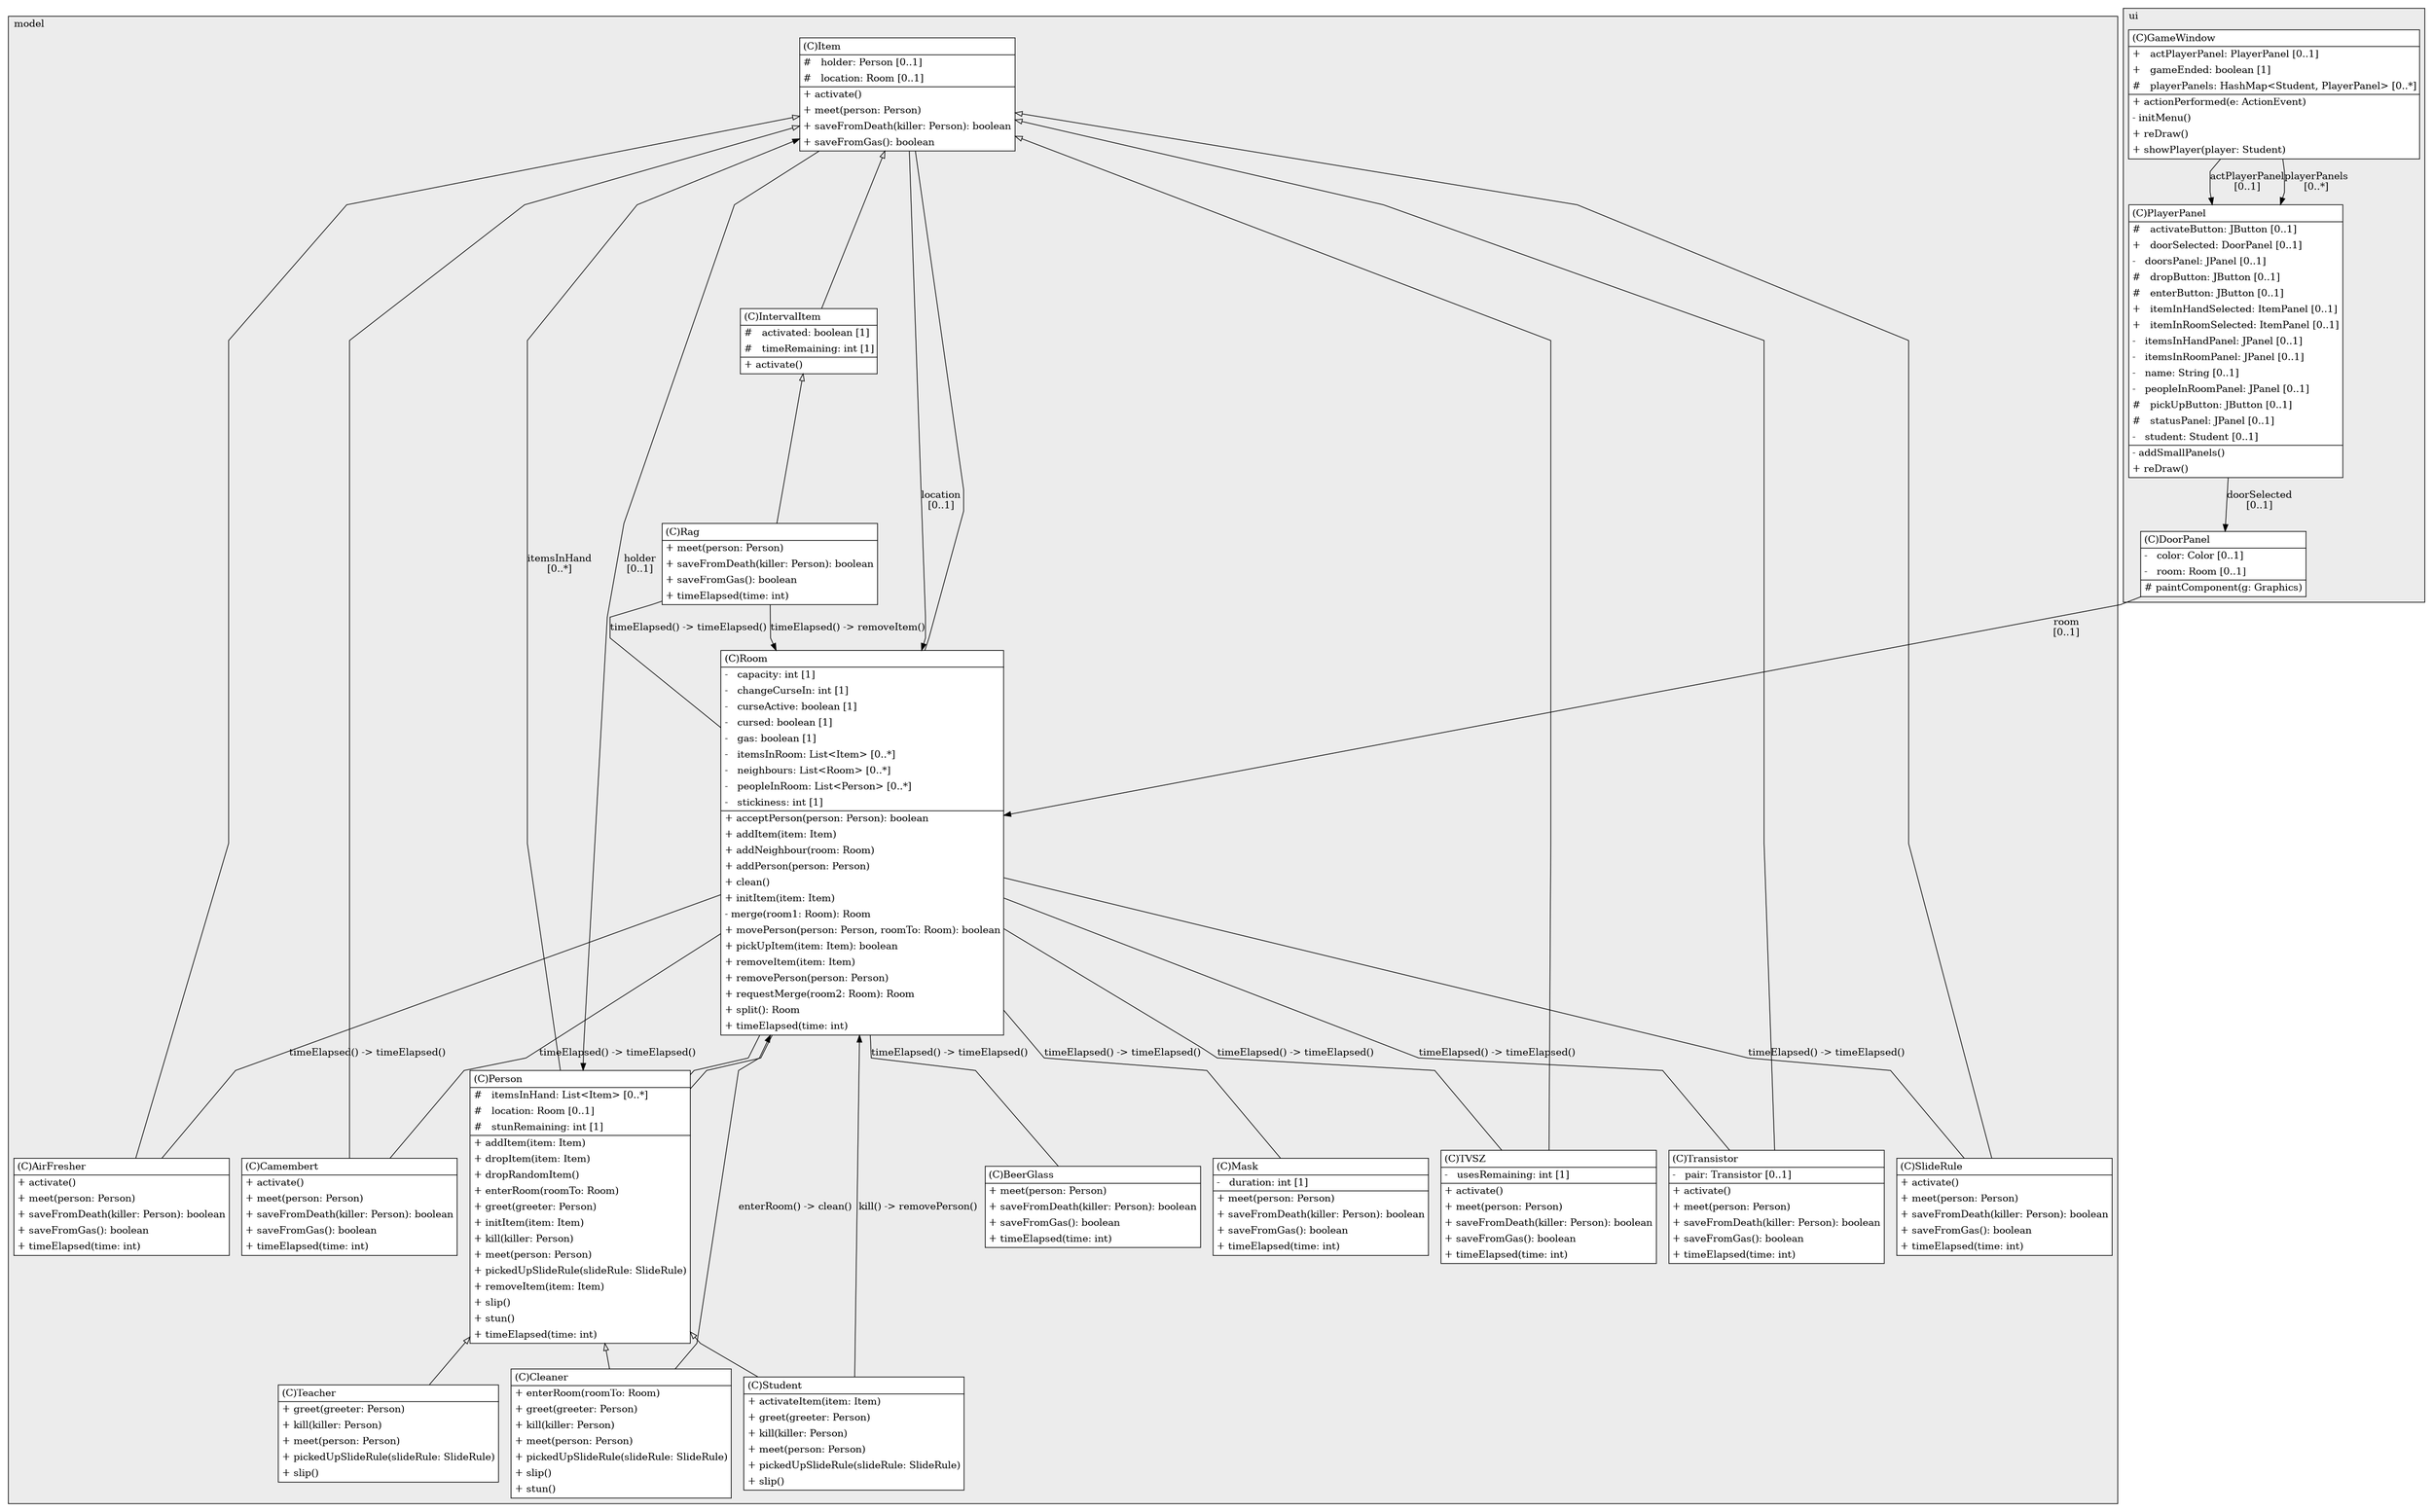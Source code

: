@startuml

/' diagram meta data start
config=StructureConfiguration;
{
  "projectClassification": {
    "searchMode": "OpenProject", // OpenProject, AllProjects
    "includedProjects": "",
    "pathEndKeywords": "*.impl",
    "isClientPath": "",
    "isClientName": "",
    "isTestPath": "",
    "isTestName": "",
    "isMappingPath": "",
    "isMappingName": "",
    "isDataAccessPath": "",
    "isDataAccessName": "",
    "isDataStructurePath": "",
    "isDataStructureName": "",
    "isInterfaceStructuresPath": "",
    "isInterfaceStructuresName": "",
    "isEntryPointPath": "",
    "isEntryPointName": "",
    "treatFinalFieldsAsMandatory": false
  },
  "graphRestriction": {
    "classPackageExcludeFilter": "",
    "classPackageIncludeFilter": "",
    "classNameExcludeFilter": "",
    "classNameIncludeFilter": "",
    "methodNameExcludeFilter": "",
    "methodNameIncludeFilter": "",
    "removeByInheritance": "", // inheritance/annotation based filtering is done in a second step
    "removeByAnnotation": "",
    "removeByClassPackage": "", // cleanup the graph after inheritance/annotation based filtering is done
    "removeByClassName": "",
    "cutMappings": false,
    "cutEnum": true,
    "cutTests": true,
    "cutClient": true,
    "cutDataAccess": false,
    "cutInterfaceStructures": false,
    "cutDataStructures": false,
    "cutGetterAndSetter": true,
    "cutConstructors": true
  },
  "graphTraversal": {
    "forwardDepth": 6,
    "backwardDepth": 6,
    "classPackageExcludeFilter": "",
    "classPackageIncludeFilter": "",
    "classNameExcludeFilter": "",
    "classNameIncludeFilter": "",
    "methodNameExcludeFilter": "",
    "methodNameIncludeFilter": "",
    "hideMappings": false,
    "hideDataStructures": false,
    "hidePrivateMethods": true,
    "hideInterfaceCalls": true, // indirection: implementation -> interface (is hidden) -> implementation
    "onlyShowApplicationEntryPoints": false, // root node is included
    "useMethodCallsForStructureDiagram": "ForwardOnly" // ForwardOnly, BothDirections, No
  },
  "details": {
    "aggregation": "GroupByClass", // ByClass, GroupByClass, None
    "showClassGenericTypes": true,
    "showMethods": true,
    "showMethodParameterNames": true,
    "showMethodParameterTypes": true,
    "showMethodReturnType": true,
    "showPackageLevels": 2,
    "showDetailedClassStructure": true
  },
  "rootClass": "ui.DoorPanel",
  "extensionCallbackMethod": "" // qualified.class.name#methodName - signature: public static String method(String)
}
diagram meta data end '/



digraph g {
    rankdir="TB"
    splines=polyline
    

'nodes 
subgraph cluster_104069929 { 
   	label=model
	labeljust=l
	fillcolor="#ececec"
	style=filled
   
   AirFresher104069929[
	label=<<TABLE BORDER="1" CELLBORDER="0" CELLPADDING="4" CELLSPACING="0">
<TR><TD ALIGN="LEFT" >(C)AirFresher</TD></TR>
<HR/>
<TR><TD ALIGN="LEFT" >+ activate()</TD></TR>
<TR><TD ALIGN="LEFT" >+ meet(person: Person)</TD></TR>
<TR><TD ALIGN="LEFT" >+ saveFromDeath(killer: Person): boolean</TD></TR>
<TR><TD ALIGN="LEFT" >+ saveFromGas(): boolean</TD></TR>
<TR><TD ALIGN="LEFT" >+ timeElapsed(time: int)</TD></TR>
</TABLE>>
	style=filled
	margin=0
	shape=plaintext
	fillcolor="#FFFFFF"
];

BeerGlass104069929[
	label=<<TABLE BORDER="1" CELLBORDER="0" CELLPADDING="4" CELLSPACING="0">
<TR><TD ALIGN="LEFT" >(C)BeerGlass</TD></TR>
<HR/>
<TR><TD ALIGN="LEFT" >+ meet(person: Person)</TD></TR>
<TR><TD ALIGN="LEFT" >+ saveFromDeath(killer: Person): boolean</TD></TR>
<TR><TD ALIGN="LEFT" >+ saveFromGas(): boolean</TD></TR>
<TR><TD ALIGN="LEFT" >+ timeElapsed(time: int)</TD></TR>
</TABLE>>
	style=filled
	margin=0
	shape=plaintext
	fillcolor="#FFFFFF"
];

Camembert104069929[
	label=<<TABLE BORDER="1" CELLBORDER="0" CELLPADDING="4" CELLSPACING="0">
<TR><TD ALIGN="LEFT" >(C)Camembert</TD></TR>
<HR/>
<TR><TD ALIGN="LEFT" >+ activate()</TD></TR>
<TR><TD ALIGN="LEFT" >+ meet(person: Person)</TD></TR>
<TR><TD ALIGN="LEFT" >+ saveFromDeath(killer: Person): boolean</TD></TR>
<TR><TD ALIGN="LEFT" >+ saveFromGas(): boolean</TD></TR>
<TR><TD ALIGN="LEFT" >+ timeElapsed(time: int)</TD></TR>
</TABLE>>
	style=filled
	margin=0
	shape=plaintext
	fillcolor="#FFFFFF"
];

Cleaner104069929[
	label=<<TABLE BORDER="1" CELLBORDER="0" CELLPADDING="4" CELLSPACING="0">
<TR><TD ALIGN="LEFT" >(C)Cleaner</TD></TR>
<HR/>
<TR><TD ALIGN="LEFT" >+ enterRoom(roomTo: Room)</TD></TR>
<TR><TD ALIGN="LEFT" >+ greet(greeter: Person)</TD></TR>
<TR><TD ALIGN="LEFT" >+ kill(killer: Person)</TD></TR>
<TR><TD ALIGN="LEFT" >+ meet(person: Person)</TD></TR>
<TR><TD ALIGN="LEFT" >+ pickedUpSlideRule(slideRule: SlideRule)</TD></TR>
<TR><TD ALIGN="LEFT" >+ slip()</TD></TR>
<TR><TD ALIGN="LEFT" >+ stun()</TD></TR>
</TABLE>>
	style=filled
	margin=0
	shape=plaintext
	fillcolor="#FFFFFF"
];

IntervalItem104069929[
	label=<<TABLE BORDER="1" CELLBORDER="0" CELLPADDING="4" CELLSPACING="0">
<TR><TD ALIGN="LEFT" >(C)IntervalItem</TD></TR>
<HR/>
<TR><TD ALIGN="LEFT" >#   activated: boolean [1]</TD></TR>
<TR><TD ALIGN="LEFT" >#   timeRemaining: int [1]</TD></TR>
<HR/>
<TR><TD ALIGN="LEFT" >+ activate()</TD></TR>
</TABLE>>
	style=filled
	margin=0
	shape=plaintext
	fillcolor="#FFFFFF"
];

Item104069929[
	label=<<TABLE BORDER="1" CELLBORDER="0" CELLPADDING="4" CELLSPACING="0">
<TR><TD ALIGN="LEFT" >(C)Item</TD></TR>
<HR/>
<TR><TD ALIGN="LEFT" >#   holder: Person [0..1]</TD></TR>
<TR><TD ALIGN="LEFT" >#   location: Room [0..1]</TD></TR>
<HR/>
<TR><TD ALIGN="LEFT" >+ activate()</TD></TR>
<TR><TD ALIGN="LEFT" >+ meet(person: Person)</TD></TR>
<TR><TD ALIGN="LEFT" >+ saveFromDeath(killer: Person): boolean</TD></TR>
<TR><TD ALIGN="LEFT" >+ saveFromGas(): boolean</TD></TR>
</TABLE>>
	style=filled
	margin=0
	shape=plaintext
	fillcolor="#FFFFFF"
];

Mask104069929[
	label=<<TABLE BORDER="1" CELLBORDER="0" CELLPADDING="4" CELLSPACING="0">
<TR><TD ALIGN="LEFT" >(C)Mask</TD></TR>
<HR/>
<TR><TD ALIGN="LEFT" >-   duration: int [1]</TD></TR>
<HR/>
<TR><TD ALIGN="LEFT" >+ meet(person: Person)</TD></TR>
<TR><TD ALIGN="LEFT" >+ saveFromDeath(killer: Person): boolean</TD></TR>
<TR><TD ALIGN="LEFT" >+ saveFromGas(): boolean</TD></TR>
<TR><TD ALIGN="LEFT" >+ timeElapsed(time: int)</TD></TR>
</TABLE>>
	style=filled
	margin=0
	shape=plaintext
	fillcolor="#FFFFFF"
];

Person104069929[
	label=<<TABLE BORDER="1" CELLBORDER="0" CELLPADDING="4" CELLSPACING="0">
<TR><TD ALIGN="LEFT" >(C)Person</TD></TR>
<HR/>
<TR><TD ALIGN="LEFT" >#   itemsInHand: List&lt;Item&gt; [0..*]</TD></TR>
<TR><TD ALIGN="LEFT" >#   location: Room [0..1]</TD></TR>
<TR><TD ALIGN="LEFT" >#   stunRemaining: int [1]</TD></TR>
<HR/>
<TR><TD ALIGN="LEFT" >+ addItem(item: Item)</TD></TR>
<TR><TD ALIGN="LEFT" >+ dropItem(item: Item)</TD></TR>
<TR><TD ALIGN="LEFT" >+ dropRandomItem()</TD></TR>
<TR><TD ALIGN="LEFT" >+ enterRoom(roomTo: Room)</TD></TR>
<TR><TD ALIGN="LEFT" >+ greet(greeter: Person)</TD></TR>
<TR><TD ALIGN="LEFT" >+ initItem(item: Item)</TD></TR>
<TR><TD ALIGN="LEFT" >+ kill(killer: Person)</TD></TR>
<TR><TD ALIGN="LEFT" >+ meet(person: Person)</TD></TR>
<TR><TD ALIGN="LEFT" >+ pickedUpSlideRule(slideRule: SlideRule)</TD></TR>
<TR><TD ALIGN="LEFT" >+ removeItem(item: Item)</TD></TR>
<TR><TD ALIGN="LEFT" >+ slip()</TD></TR>
<TR><TD ALIGN="LEFT" >+ stun()</TD></TR>
<TR><TD ALIGN="LEFT" >+ timeElapsed(time: int)</TD></TR>
</TABLE>>
	style=filled
	margin=0
	shape=plaintext
	fillcolor="#FFFFFF"
];

Rag104069929[
	label=<<TABLE BORDER="1" CELLBORDER="0" CELLPADDING="4" CELLSPACING="0">
<TR><TD ALIGN="LEFT" >(C)Rag</TD></TR>
<HR/>
<TR><TD ALIGN="LEFT" >+ meet(person: Person)</TD></TR>
<TR><TD ALIGN="LEFT" >+ saveFromDeath(killer: Person): boolean</TD></TR>
<TR><TD ALIGN="LEFT" >+ saveFromGas(): boolean</TD></TR>
<TR><TD ALIGN="LEFT" >+ timeElapsed(time: int)</TD></TR>
</TABLE>>
	style=filled
	margin=0
	shape=plaintext
	fillcolor="#FFFFFF"
];

Room104069929[
	label=<<TABLE BORDER="1" CELLBORDER="0" CELLPADDING="4" CELLSPACING="0">
<TR><TD ALIGN="LEFT" >(C)Room</TD></TR>
<HR/>
<TR><TD ALIGN="LEFT" >-   capacity: int [1]</TD></TR>
<TR><TD ALIGN="LEFT" >-   changeCurseIn: int [1]</TD></TR>
<TR><TD ALIGN="LEFT" >-   curseActive: boolean [1]</TD></TR>
<TR><TD ALIGN="LEFT" >-   cursed: boolean [1]</TD></TR>
<TR><TD ALIGN="LEFT" >-   gas: boolean [1]</TD></TR>
<TR><TD ALIGN="LEFT" >-   itemsInRoom: List&lt;Item&gt; [0..*]</TD></TR>
<TR><TD ALIGN="LEFT" >-   neighbours: List&lt;Room&gt; [0..*]</TD></TR>
<TR><TD ALIGN="LEFT" >-   peopleInRoom: List&lt;Person&gt; [0..*]</TD></TR>
<TR><TD ALIGN="LEFT" >-   stickiness: int [1]</TD></TR>
<HR/>
<TR><TD ALIGN="LEFT" >+ acceptPerson(person: Person): boolean</TD></TR>
<TR><TD ALIGN="LEFT" >+ addItem(item: Item)</TD></TR>
<TR><TD ALIGN="LEFT" >+ addNeighbour(room: Room)</TD></TR>
<TR><TD ALIGN="LEFT" >+ addPerson(person: Person)</TD></TR>
<TR><TD ALIGN="LEFT" >+ clean()</TD></TR>
<TR><TD ALIGN="LEFT" >+ initItem(item: Item)</TD></TR>
<TR><TD ALIGN="LEFT" >- merge(room1: Room): Room</TD></TR>
<TR><TD ALIGN="LEFT" >+ movePerson(person: Person, roomTo: Room): boolean</TD></TR>
<TR><TD ALIGN="LEFT" >+ pickUpItem(item: Item): boolean</TD></TR>
<TR><TD ALIGN="LEFT" >+ removeItem(item: Item)</TD></TR>
<TR><TD ALIGN="LEFT" >+ removePerson(person: Person)</TD></TR>
<TR><TD ALIGN="LEFT" >+ requestMerge(room2: Room): Room</TD></TR>
<TR><TD ALIGN="LEFT" >+ split(): Room</TD></TR>
<TR><TD ALIGN="LEFT" >+ timeElapsed(time: int)</TD></TR>
</TABLE>>
	style=filled
	margin=0
	shape=plaintext
	fillcolor="#FFFFFF"
];

SlideRule104069929[
	label=<<TABLE BORDER="1" CELLBORDER="0" CELLPADDING="4" CELLSPACING="0">
<TR><TD ALIGN="LEFT" >(C)SlideRule</TD></TR>
<HR/>
<TR><TD ALIGN="LEFT" >+ activate()</TD></TR>
<TR><TD ALIGN="LEFT" >+ meet(person: Person)</TD></TR>
<TR><TD ALIGN="LEFT" >+ saveFromDeath(killer: Person): boolean</TD></TR>
<TR><TD ALIGN="LEFT" >+ saveFromGas(): boolean</TD></TR>
<TR><TD ALIGN="LEFT" >+ timeElapsed(time: int)</TD></TR>
</TABLE>>
	style=filled
	margin=0
	shape=plaintext
	fillcolor="#FFFFFF"
];

Student104069929[
	label=<<TABLE BORDER="1" CELLBORDER="0" CELLPADDING="4" CELLSPACING="0">
<TR><TD ALIGN="LEFT" >(C)Student</TD></TR>
<HR/>
<TR><TD ALIGN="LEFT" >+ activateItem(item: Item)</TD></TR>
<TR><TD ALIGN="LEFT" >+ greet(greeter: Person)</TD></TR>
<TR><TD ALIGN="LEFT" >+ kill(killer: Person)</TD></TR>
<TR><TD ALIGN="LEFT" >+ meet(person: Person)</TD></TR>
<TR><TD ALIGN="LEFT" >+ pickedUpSlideRule(slideRule: SlideRule)</TD></TR>
<TR><TD ALIGN="LEFT" >+ slip()</TD></TR>
</TABLE>>
	style=filled
	margin=0
	shape=plaintext
	fillcolor="#FFFFFF"
];

TVSZ104069929[
	label=<<TABLE BORDER="1" CELLBORDER="0" CELLPADDING="4" CELLSPACING="0">
<TR><TD ALIGN="LEFT" >(C)TVSZ</TD></TR>
<HR/>
<TR><TD ALIGN="LEFT" >-   usesRemaining: int [1]</TD></TR>
<HR/>
<TR><TD ALIGN="LEFT" >+ activate()</TD></TR>
<TR><TD ALIGN="LEFT" >+ meet(person: Person)</TD></TR>
<TR><TD ALIGN="LEFT" >+ saveFromDeath(killer: Person): boolean</TD></TR>
<TR><TD ALIGN="LEFT" >+ saveFromGas(): boolean</TD></TR>
<TR><TD ALIGN="LEFT" >+ timeElapsed(time: int)</TD></TR>
</TABLE>>
	style=filled
	margin=0
	shape=plaintext
	fillcolor="#FFFFFF"
];

Teacher104069929[
	label=<<TABLE BORDER="1" CELLBORDER="0" CELLPADDING="4" CELLSPACING="0">
<TR><TD ALIGN="LEFT" >(C)Teacher</TD></TR>
<HR/>
<TR><TD ALIGN="LEFT" >+ greet(greeter: Person)</TD></TR>
<TR><TD ALIGN="LEFT" >+ kill(killer: Person)</TD></TR>
<TR><TD ALIGN="LEFT" >+ meet(person: Person)</TD></TR>
<TR><TD ALIGN="LEFT" >+ pickedUpSlideRule(slideRule: SlideRule)</TD></TR>
<TR><TD ALIGN="LEFT" >+ slip()</TD></TR>
</TABLE>>
	style=filled
	margin=0
	shape=plaintext
	fillcolor="#FFFFFF"
];

Transistor104069929[
	label=<<TABLE BORDER="1" CELLBORDER="0" CELLPADDING="4" CELLSPACING="0">
<TR><TD ALIGN="LEFT" >(C)Transistor</TD></TR>
<HR/>
<TR><TD ALIGN="LEFT" >-   pair: Transistor [0..1]</TD></TR>
<HR/>
<TR><TD ALIGN="LEFT" >+ activate()</TD></TR>
<TR><TD ALIGN="LEFT" >+ meet(person: Person)</TD></TR>
<TR><TD ALIGN="LEFT" >+ saveFromDeath(killer: Person): boolean</TD></TR>
<TR><TD ALIGN="LEFT" >+ saveFromGas(): boolean</TD></TR>
<TR><TD ALIGN="LEFT" >+ timeElapsed(time: int)</TD></TR>
</TABLE>>
	style=filled
	margin=0
	shape=plaintext
	fillcolor="#FFFFFF"
];
} 

subgraph cluster_3732 { 
   	label=ui
	labeljust=l
	fillcolor="#ececec"
	style=filled
   
   DoorPanel3732[
	label=<<TABLE BORDER="1" CELLBORDER="0" CELLPADDING="4" CELLSPACING="0">
<TR><TD ALIGN="LEFT" >(C)DoorPanel</TD></TR>
<HR/>
<TR><TD ALIGN="LEFT" >-   color: Color [0..1]</TD></TR>
<TR><TD ALIGN="LEFT" >-   room: Room [0..1]</TD></TR>
<HR/>
<TR><TD ALIGN="LEFT" ># paintComponent(g: Graphics)</TD></TR>
</TABLE>>
	style=filled
	margin=0
	shape=plaintext
	fillcolor="#FFFFFF"
];

GameWindow3732[
	label=<<TABLE BORDER="1" CELLBORDER="0" CELLPADDING="4" CELLSPACING="0">
<TR><TD ALIGN="LEFT" >(C)GameWindow</TD></TR>
<HR/>
<TR><TD ALIGN="LEFT" >+   actPlayerPanel: PlayerPanel [0..1]</TD></TR>
<TR><TD ALIGN="LEFT" >+   gameEnded: boolean [1]</TD></TR>
<TR><TD ALIGN="LEFT" >#   playerPanels: HashMap&lt;Student, PlayerPanel&gt; [0..*]</TD></TR>
<HR/>
<TR><TD ALIGN="LEFT" >+ actionPerformed(e: ActionEvent)</TD></TR>
<TR><TD ALIGN="LEFT" >- initMenu()</TD></TR>
<TR><TD ALIGN="LEFT" >+ reDraw()</TD></TR>
<TR><TD ALIGN="LEFT" >+ showPlayer(player: Student)</TD></TR>
</TABLE>>
	style=filled
	margin=0
	shape=plaintext
	fillcolor="#FFFFFF"
];

PlayerPanel3732[
	label=<<TABLE BORDER="1" CELLBORDER="0" CELLPADDING="4" CELLSPACING="0">
<TR><TD ALIGN="LEFT" >(C)PlayerPanel</TD></TR>
<HR/>
<TR><TD ALIGN="LEFT" >#   activateButton: JButton [0..1]</TD></TR>
<TR><TD ALIGN="LEFT" >+   doorSelected: DoorPanel [0..1]</TD></TR>
<TR><TD ALIGN="LEFT" >-   doorsPanel: JPanel [0..1]</TD></TR>
<TR><TD ALIGN="LEFT" >#   dropButton: JButton [0..1]</TD></TR>
<TR><TD ALIGN="LEFT" >#   enterButton: JButton [0..1]</TD></TR>
<TR><TD ALIGN="LEFT" >+   itemInHandSelected: ItemPanel [0..1]</TD></TR>
<TR><TD ALIGN="LEFT" >+   itemInRoomSelected: ItemPanel [0..1]</TD></TR>
<TR><TD ALIGN="LEFT" >-   itemsInHandPanel: JPanel [0..1]</TD></TR>
<TR><TD ALIGN="LEFT" >-   itemsInRoomPanel: JPanel [0..1]</TD></TR>
<TR><TD ALIGN="LEFT" >-   name: String [0..1]</TD></TR>
<TR><TD ALIGN="LEFT" >-   peopleInRoomPanel: JPanel [0..1]</TD></TR>
<TR><TD ALIGN="LEFT" >#   pickUpButton: JButton [0..1]</TD></TR>
<TR><TD ALIGN="LEFT" >#   statusPanel: JPanel [0..1]</TD></TR>
<TR><TD ALIGN="LEFT" >-   student: Student [0..1]</TD></TR>
<HR/>
<TR><TD ALIGN="LEFT" >- addSmallPanels()</TD></TR>
<TR><TD ALIGN="LEFT" >+ reDraw()</TD></TR>
</TABLE>>
	style=filled
	margin=0
	shape=plaintext
	fillcolor="#FFFFFF"
];
} 

'edges    
Cleaner104069929 -> Room104069929[label="enterRoom() -> clean()"];
DoorPanel3732 -> Room104069929[label="room
[0..1]"];
GameWindow3732 -> PlayerPanel3732[label="actPlayerPanel
[0..1]"];
GameWindow3732 -> PlayerPanel3732[label="playerPanels
[0..*]"];
IntervalItem104069929 -> Rag104069929[arrowhead=none, arrowtail=empty, dir=both];
Item104069929 -> AirFresher104069929[arrowhead=none, arrowtail=empty, dir=both];
Item104069929 -> Camembert104069929[arrowhead=none, arrowtail=empty, dir=both];
Item104069929 -> IntervalItem104069929[arrowhead=none, arrowtail=empty, dir=both];
Item104069929 -> Person104069929[label="holder
[0..1]"];
Item104069929 -> Room104069929[label="location
[0..1]"];
Item104069929 -> SlideRule104069929[arrowhead=none, arrowtail=empty, dir=both];
Item104069929 -> TVSZ104069929[arrowhead=none, arrowtail=empty, dir=both];
Item104069929 -> Transistor104069929[arrowhead=none, arrowtail=empty, dir=both];
Person104069929 -> Cleaner104069929[arrowhead=none, arrowtail=empty, dir=both];
Person104069929 -> Item104069929[label="itemsInHand
[0..*]"];
Person104069929 -> Room104069929[arrowhead=none];
Person104069929 -> Student104069929[arrowhead=none, arrowtail=empty, dir=both];
Person104069929 -> Teacher104069929[arrowhead=none, arrowtail=empty, dir=both];
PlayerPanel3732 -> DoorPanel3732[label="doorSelected
[0..1]"];
Rag104069929 -> Room104069929[label="timeElapsed() -> removeItem()"];
Room104069929 -> AirFresher104069929[label="timeElapsed() -> timeElapsed()", arrowhead=none];
Room104069929 -> BeerGlass104069929[label="timeElapsed() -> timeElapsed()", arrowhead=none];
Room104069929 -> Camembert104069929[label="timeElapsed() -> timeElapsed()", arrowhead=none];
Room104069929 -> Item104069929[arrowhead=none];
Room104069929 -> Mask104069929[label="timeElapsed() -> timeElapsed()", arrowhead=none];
Room104069929 -> Person104069929[arrowhead=none];
Room104069929 -> Rag104069929[label="timeElapsed() -> timeElapsed()", arrowhead=none];
Room104069929 -> SlideRule104069929[label="timeElapsed() -> timeElapsed()", arrowhead=none];
Room104069929 -> TVSZ104069929[label="timeElapsed() -> timeElapsed()", arrowhead=none];
Room104069929 -> Transistor104069929[label="timeElapsed() -> timeElapsed()", arrowhead=none];
Student104069929 -> Room104069929[label="kill() -> removePerson()"];
    
}
@enduml